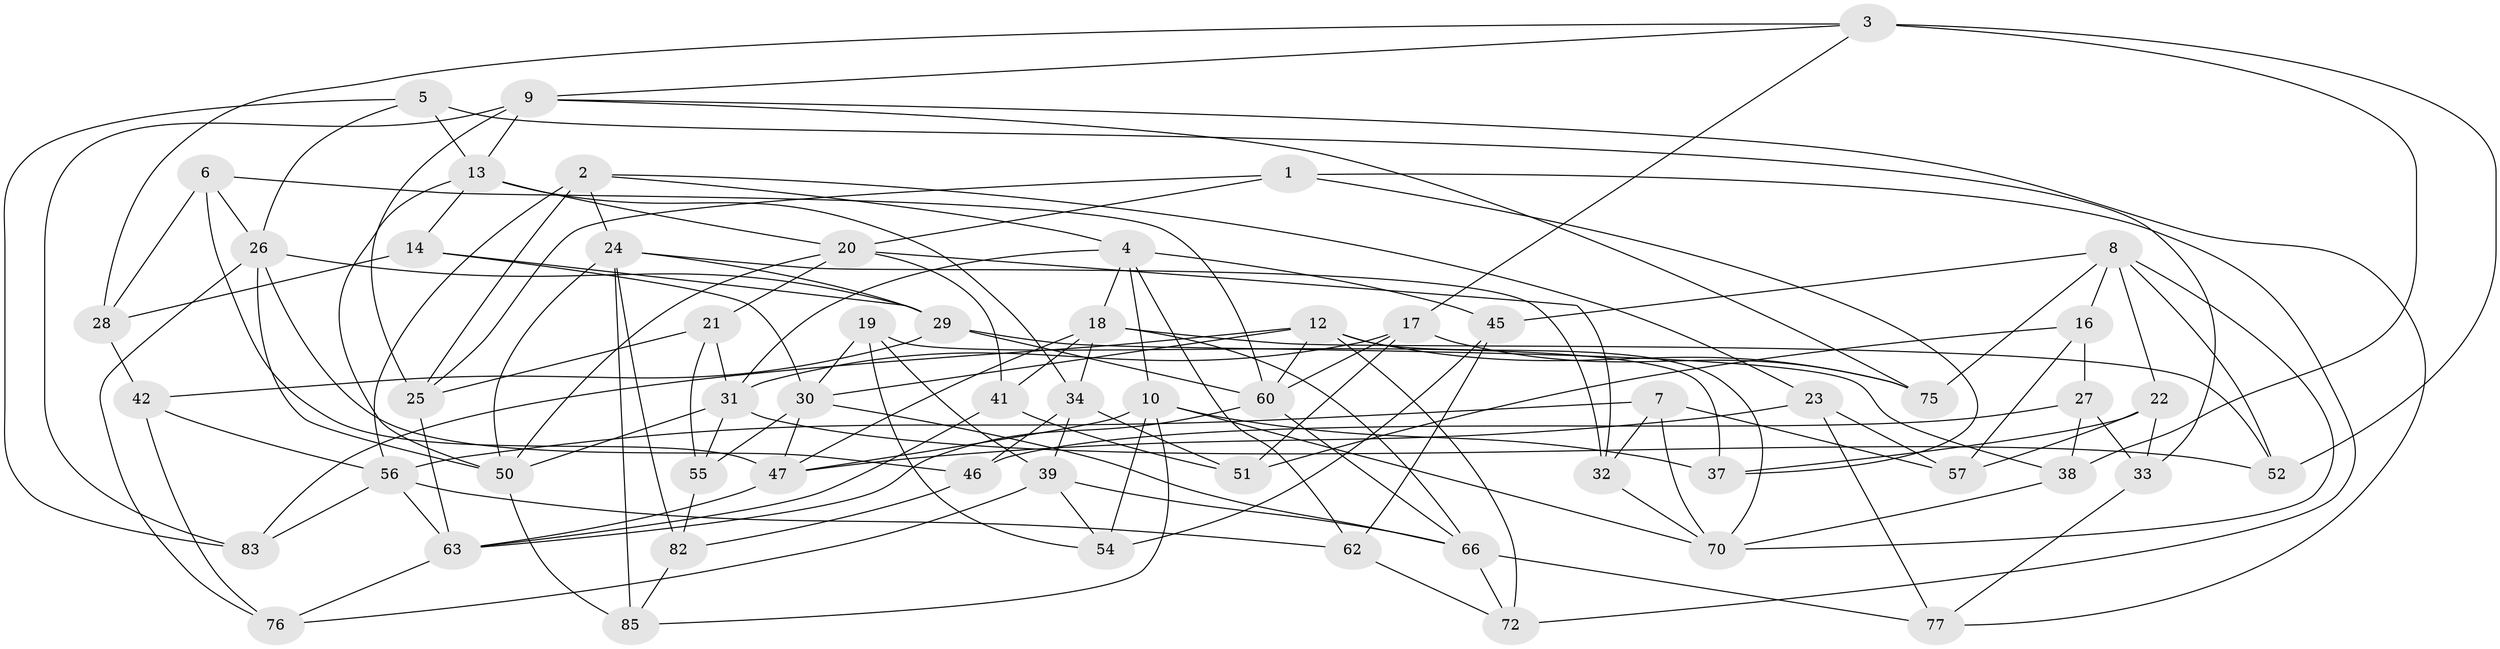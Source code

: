// Generated by graph-tools (version 1.1) at 2025/52/02/27/25 19:52:35]
// undirected, 59 vertices, 141 edges
graph export_dot {
graph [start="1"]
  node [color=gray90,style=filled];
  1;
  2 [super="+65"];
  3 [super="+35"];
  4 [super="+69"];
  5;
  6;
  7;
  8 [super="+48"];
  9 [super="+49"];
  10 [super="+11"];
  12 [super="+78"];
  13 [super="+15"];
  14;
  16;
  17 [super="+43"];
  18 [super="+36"];
  19;
  20 [super="+73"];
  21;
  22;
  23;
  24 [super="+40"];
  25 [super="+67"];
  26 [super="+53"];
  27;
  28;
  29 [super="+71"];
  30 [super="+80"];
  31 [super="+58"];
  32;
  33;
  34 [super="+44"];
  37;
  38;
  39 [super="+61"];
  41;
  42;
  45;
  46;
  47 [super="+84"];
  50 [super="+59"];
  51;
  52;
  54;
  55;
  56 [super="+68"];
  57;
  60 [super="+64"];
  62;
  63 [super="+81"];
  66 [super="+74"];
  70 [super="+79"];
  72;
  75;
  76;
  77;
  82;
  83;
  85;
  1 -- 72;
  1 -- 37;
  1 -- 25;
  1 -- 20;
  2 -- 4;
  2 -- 25 [weight=2];
  2 -- 56;
  2 -- 23;
  2 -- 24;
  3 -- 52;
  3 -- 9;
  3 -- 17 [weight=2];
  3 -- 28;
  3 -- 38;
  4 -- 45;
  4 -- 31;
  4 -- 18;
  4 -- 10;
  4 -- 62;
  5 -- 83;
  5 -- 33;
  5 -- 13;
  5 -- 26;
  6 -- 28;
  6 -- 60;
  6 -- 26;
  6 -- 47;
  7 -- 70;
  7 -- 32;
  7 -- 57;
  7 -- 56;
  8 -- 52;
  8 -- 22;
  8 -- 70;
  8 -- 16;
  8 -- 75;
  8 -- 45;
  9 -- 83;
  9 -- 25;
  9 -- 75;
  9 -- 77;
  9 -- 13;
  10 -- 85;
  10 -- 54;
  10 -- 37;
  10 -- 47;
  10 -- 70;
  12 -- 83;
  12 -- 72;
  12 -- 70;
  12 -- 75;
  12 -- 30;
  12 -- 60;
  13 -- 50;
  13 -- 34;
  13 -- 20;
  13 -- 14;
  14 -- 30;
  14 -- 28;
  14 -- 29;
  16 -- 27;
  16 -- 57;
  16 -- 51;
  17 -- 60;
  17 -- 75;
  17 -- 51;
  17 -- 31;
  18 -- 52;
  18 -- 41;
  18 -- 34;
  18 -- 66;
  18 -- 47;
  19 -- 39;
  19 -- 37;
  19 -- 54;
  19 -- 30;
  20 -- 32;
  20 -- 21;
  20 -- 41;
  20 -- 50;
  21 -- 55;
  21 -- 31;
  21 -- 25;
  22 -- 37;
  22 -- 33;
  22 -- 57;
  23 -- 77;
  23 -- 57;
  23 -- 47;
  24 -- 29;
  24 -- 50;
  24 -- 82;
  24 -- 32;
  24 -- 85;
  25 -- 63;
  26 -- 46;
  26 -- 29;
  26 -- 50;
  26 -- 76;
  27 -- 46;
  27 -- 38;
  27 -- 33;
  28 -- 42;
  29 -- 42;
  29 -- 38;
  29 -- 60;
  30 -- 55;
  30 -- 47;
  30 -- 66;
  31 -- 50;
  31 -- 52;
  31 -- 55;
  32 -- 70;
  33 -- 77;
  34 -- 39 [weight=2];
  34 -- 51;
  34 -- 46;
  38 -- 70;
  39 -- 54;
  39 -- 76;
  39 -- 66;
  41 -- 51;
  41 -- 63;
  42 -- 76;
  42 -- 56;
  45 -- 54;
  45 -- 62;
  46 -- 82;
  47 -- 63;
  50 -- 85;
  55 -- 82;
  56 -- 83;
  56 -- 62;
  56 -- 63;
  60 -- 66;
  60 -- 63;
  62 -- 72;
  63 -- 76;
  66 -- 72;
  66 -- 77;
  82 -- 85;
}
